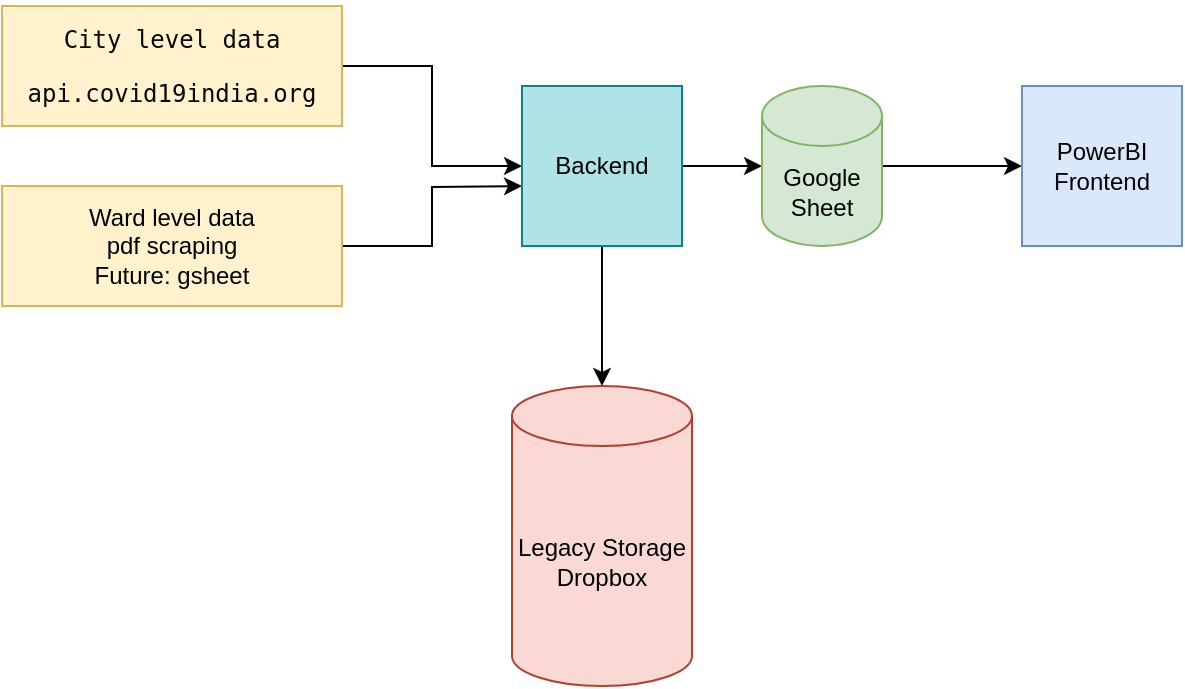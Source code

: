 <mxfile version="13.9.9" type="device"><diagram id="1meNzDv1MKEbjyFty4HS" name="Page-1"><mxGraphModel dx="1086" dy="966" grid="1" gridSize="10" guides="1" tooltips="1" connect="1" arrows="1" fold="1" page="1" pageScale="1" pageWidth="850" pageHeight="1100" math="0" shadow="0"><root><mxCell id="0"/><mxCell id="1" parent="0"/><mxCell id="N75csFzyyvUtltrSjc3y-6" style="edgeStyle=orthogonalEdgeStyle;rounded=0;orthogonalLoop=1;jettySize=auto;html=1;exitX=1;exitY=0.5;exitDx=0;exitDy=0;entryX=0;entryY=0.5;entryDx=0;entryDy=0;" edge="1" parent="1" source="N75csFzyyvUtltrSjc3y-1" target="N75csFzyyvUtltrSjc3y-5"><mxGeometry relative="1" as="geometry"/></mxCell><mxCell id="N75csFzyyvUtltrSjc3y-1" value="&lt;pre style=&quot;color: rgb(8 , 8 , 8) ; font-family: &amp;#34;fira code&amp;#34; , monospace&quot;&gt;&lt;font style=&quot;font-size: 12px&quot;&gt;City level data&lt;/font&gt;&lt;/pre&gt;&lt;pre style=&quot;color: rgb(8 , 8 , 8) ; font-family: &amp;#34;fira code&amp;#34; , monospace&quot;&gt;&lt;font style=&quot;font-size: 12px&quot;&gt;api.covid19india.org&lt;/font&gt;&lt;/pre&gt;" style="rounded=0;whiteSpace=wrap;html=1;fillColor=#fff2cc;strokeColor=#d6b656;labelBackgroundColor=none;" vertex="1" parent="1"><mxGeometry x="60" y="300" width="170" height="60" as="geometry"/></mxCell><mxCell id="N75csFzyyvUtltrSjc3y-7" style="edgeStyle=orthogonalEdgeStyle;rounded=0;orthogonalLoop=1;jettySize=auto;html=1;exitX=1;exitY=0.5;exitDx=0;exitDy=0;" edge="1" parent="1" source="N75csFzyyvUtltrSjc3y-2"><mxGeometry relative="1" as="geometry"><mxPoint x="320" y="390" as="targetPoint"/></mxGeometry></mxCell><mxCell id="N75csFzyyvUtltrSjc3y-2" value="Ward level data&lt;br&gt;pdf scraping&lt;br&gt;Future: gsheet" style="rounded=0;whiteSpace=wrap;html=1;fillColor=#fff2cc;strokeColor=#d6b656;" vertex="1" parent="1"><mxGeometry x="60" y="390" width="170" height="60" as="geometry"/></mxCell><mxCell id="N75csFzyyvUtltrSjc3y-9" style="edgeStyle=orthogonalEdgeStyle;rounded=0;orthogonalLoop=1;jettySize=auto;html=1;exitX=1;exitY=0.5;exitDx=0;exitDy=0;entryX=0;entryY=0.5;entryDx=0;entryDy=0;entryPerimeter=0;" edge="1" parent="1" source="N75csFzyyvUtltrSjc3y-5" target="N75csFzyyvUtltrSjc3y-8"><mxGeometry relative="1" as="geometry"/></mxCell><mxCell id="N75csFzyyvUtltrSjc3y-13" style="edgeStyle=orthogonalEdgeStyle;rounded=0;orthogonalLoop=1;jettySize=auto;html=1;exitX=0.5;exitY=1;exitDx=0;exitDy=0;entryX=0.5;entryY=0;entryDx=0;entryDy=0;entryPerimeter=0;" edge="1" parent="1" source="N75csFzyyvUtltrSjc3y-5" target="N75csFzyyvUtltrSjc3y-12"><mxGeometry relative="1" as="geometry"/></mxCell><mxCell id="N75csFzyyvUtltrSjc3y-5" value="Backend" style="whiteSpace=wrap;html=1;aspect=fixed;fillColor=#b0e3e6;strokeColor=#0e8088;" vertex="1" parent="1"><mxGeometry x="320" y="340" width="80" height="80" as="geometry"/></mxCell><mxCell id="N75csFzyyvUtltrSjc3y-11" style="edgeStyle=orthogonalEdgeStyle;rounded=0;orthogonalLoop=1;jettySize=auto;html=1;exitX=1;exitY=0.5;exitDx=0;exitDy=0;exitPerimeter=0;entryX=0;entryY=0.5;entryDx=0;entryDy=0;" edge="1" parent="1" source="N75csFzyyvUtltrSjc3y-8" target="N75csFzyyvUtltrSjc3y-10"><mxGeometry relative="1" as="geometry"/></mxCell><mxCell id="N75csFzyyvUtltrSjc3y-8" value="Google Sheet" style="shape=cylinder3;whiteSpace=wrap;html=1;boundedLbl=1;backgroundOutline=1;size=15;fillColor=#d5e8d4;strokeColor=#82b366;" vertex="1" parent="1"><mxGeometry x="440" y="340" width="60" height="80" as="geometry"/></mxCell><mxCell id="N75csFzyyvUtltrSjc3y-10" value="PowerBI Frontend" style="whiteSpace=wrap;html=1;aspect=fixed;fillColor=#dae8fc;strokeColor=#6c8ebf;" vertex="1" parent="1"><mxGeometry x="570" y="340" width="80" height="80" as="geometry"/></mxCell><mxCell id="N75csFzyyvUtltrSjc3y-12" value="Legacy Storage&lt;br&gt;Dropbox" style="shape=cylinder3;whiteSpace=wrap;html=1;boundedLbl=1;backgroundOutline=1;size=15;labelBackgroundColor=none;fillColor=#fad9d5;strokeColor=#ae4132;" vertex="1" parent="1"><mxGeometry x="315" y="490" width="90" height="150" as="geometry"/></mxCell></root></mxGraphModel></diagram></mxfile>